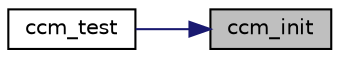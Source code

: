 digraph "ccm_init"
{
 // LATEX_PDF_SIZE
  edge [fontname="Helvetica",fontsize="10",labelfontname="Helvetica",labelfontsize="10"];
  node [fontname="Helvetica",fontsize="10",shape=record];
  rankdir="RL";
  Node8 [label="ccm_init",height=0.2,width=0.4,color="black", fillcolor="grey75", style="filled", fontcolor="black",tooltip="Initialize a CCM state."];
  Node8 -> Node9 [dir="back",color="midnightblue",fontsize="10",style="solid",fontname="Helvetica"];
  Node9 [label="ccm_test",height=0.2,width=0.4,color="black", fillcolor="white", style="filled",URL="$ccm__test_8c.html#af02fbfac6da1b71a49ad14537796b006",tooltip=" "];
}
